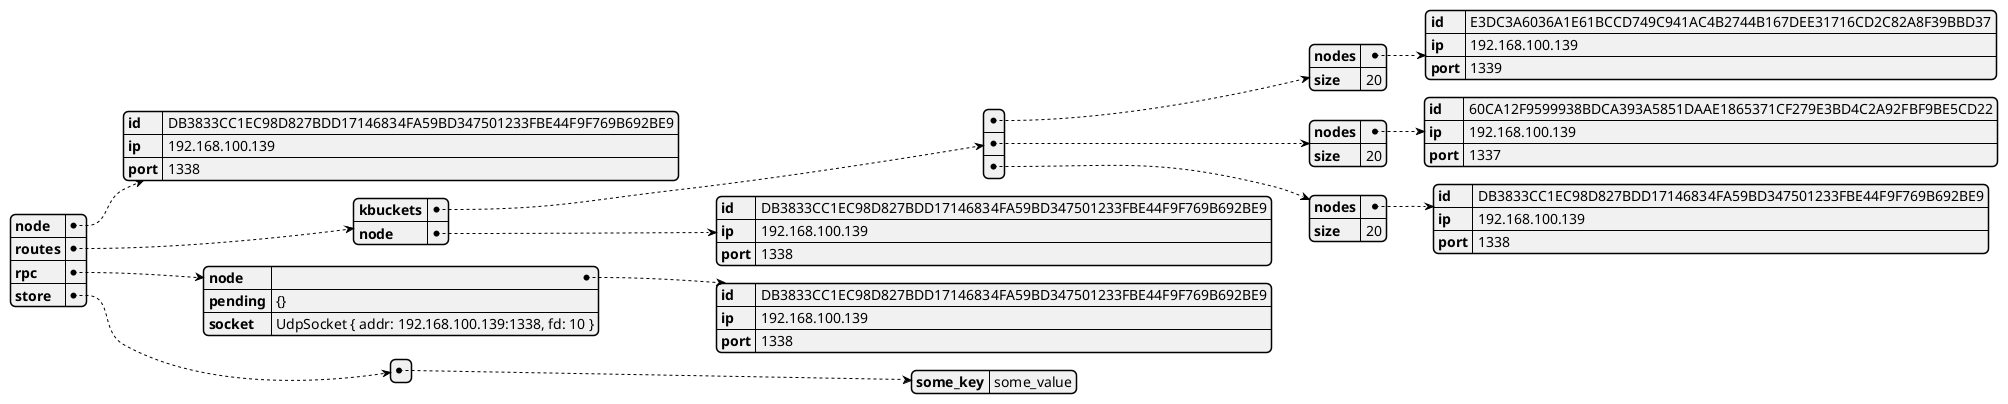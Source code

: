 @startjson
{"node":{"id":"DB3833CC1EC98D827BDD17146834FA59BD347501233FBE44F9F769B692BE9","ip":"192.168.100.139","port":1338},"routes":{"kbuckets":[{"nodes":{"id":"E3DC3A6036A1E61BCCD749C941AC4B2744B167DEE31716CD2C82A8F39BBD37","ip":"192.168.100.139","port":1339},"size":20},{"nodes":{"id":"60CA12F9599938BDCA393A5851DAAE1865371CF279E3BD4C2A92FBF9BE5CD22","ip":"192.168.100.139","port":1337},"size":20},{"nodes":{"id":"DB3833CC1EC98D827BDD17146834FA59BD347501233FBE44F9F769B692BE9","ip":"192.168.100.139","port":1338},"size":20}],"node":{"id":"DB3833CC1EC98D827BDD17146834FA59BD347501233FBE44F9F769B692BE9","ip":"192.168.100.139","port":1338}},"rpc":{"node":{"id":"DB3833CC1EC98D827BDD17146834FA59BD347501233FBE44F9F769B692BE9","ip":"192.168.100.139","port":1338},"pending":"{}","socket":"UdpSocket { addr: 192.168.100.139:1338, fd: 10 }"},"store":[{"some_key":"some_value"}]}
@endjson